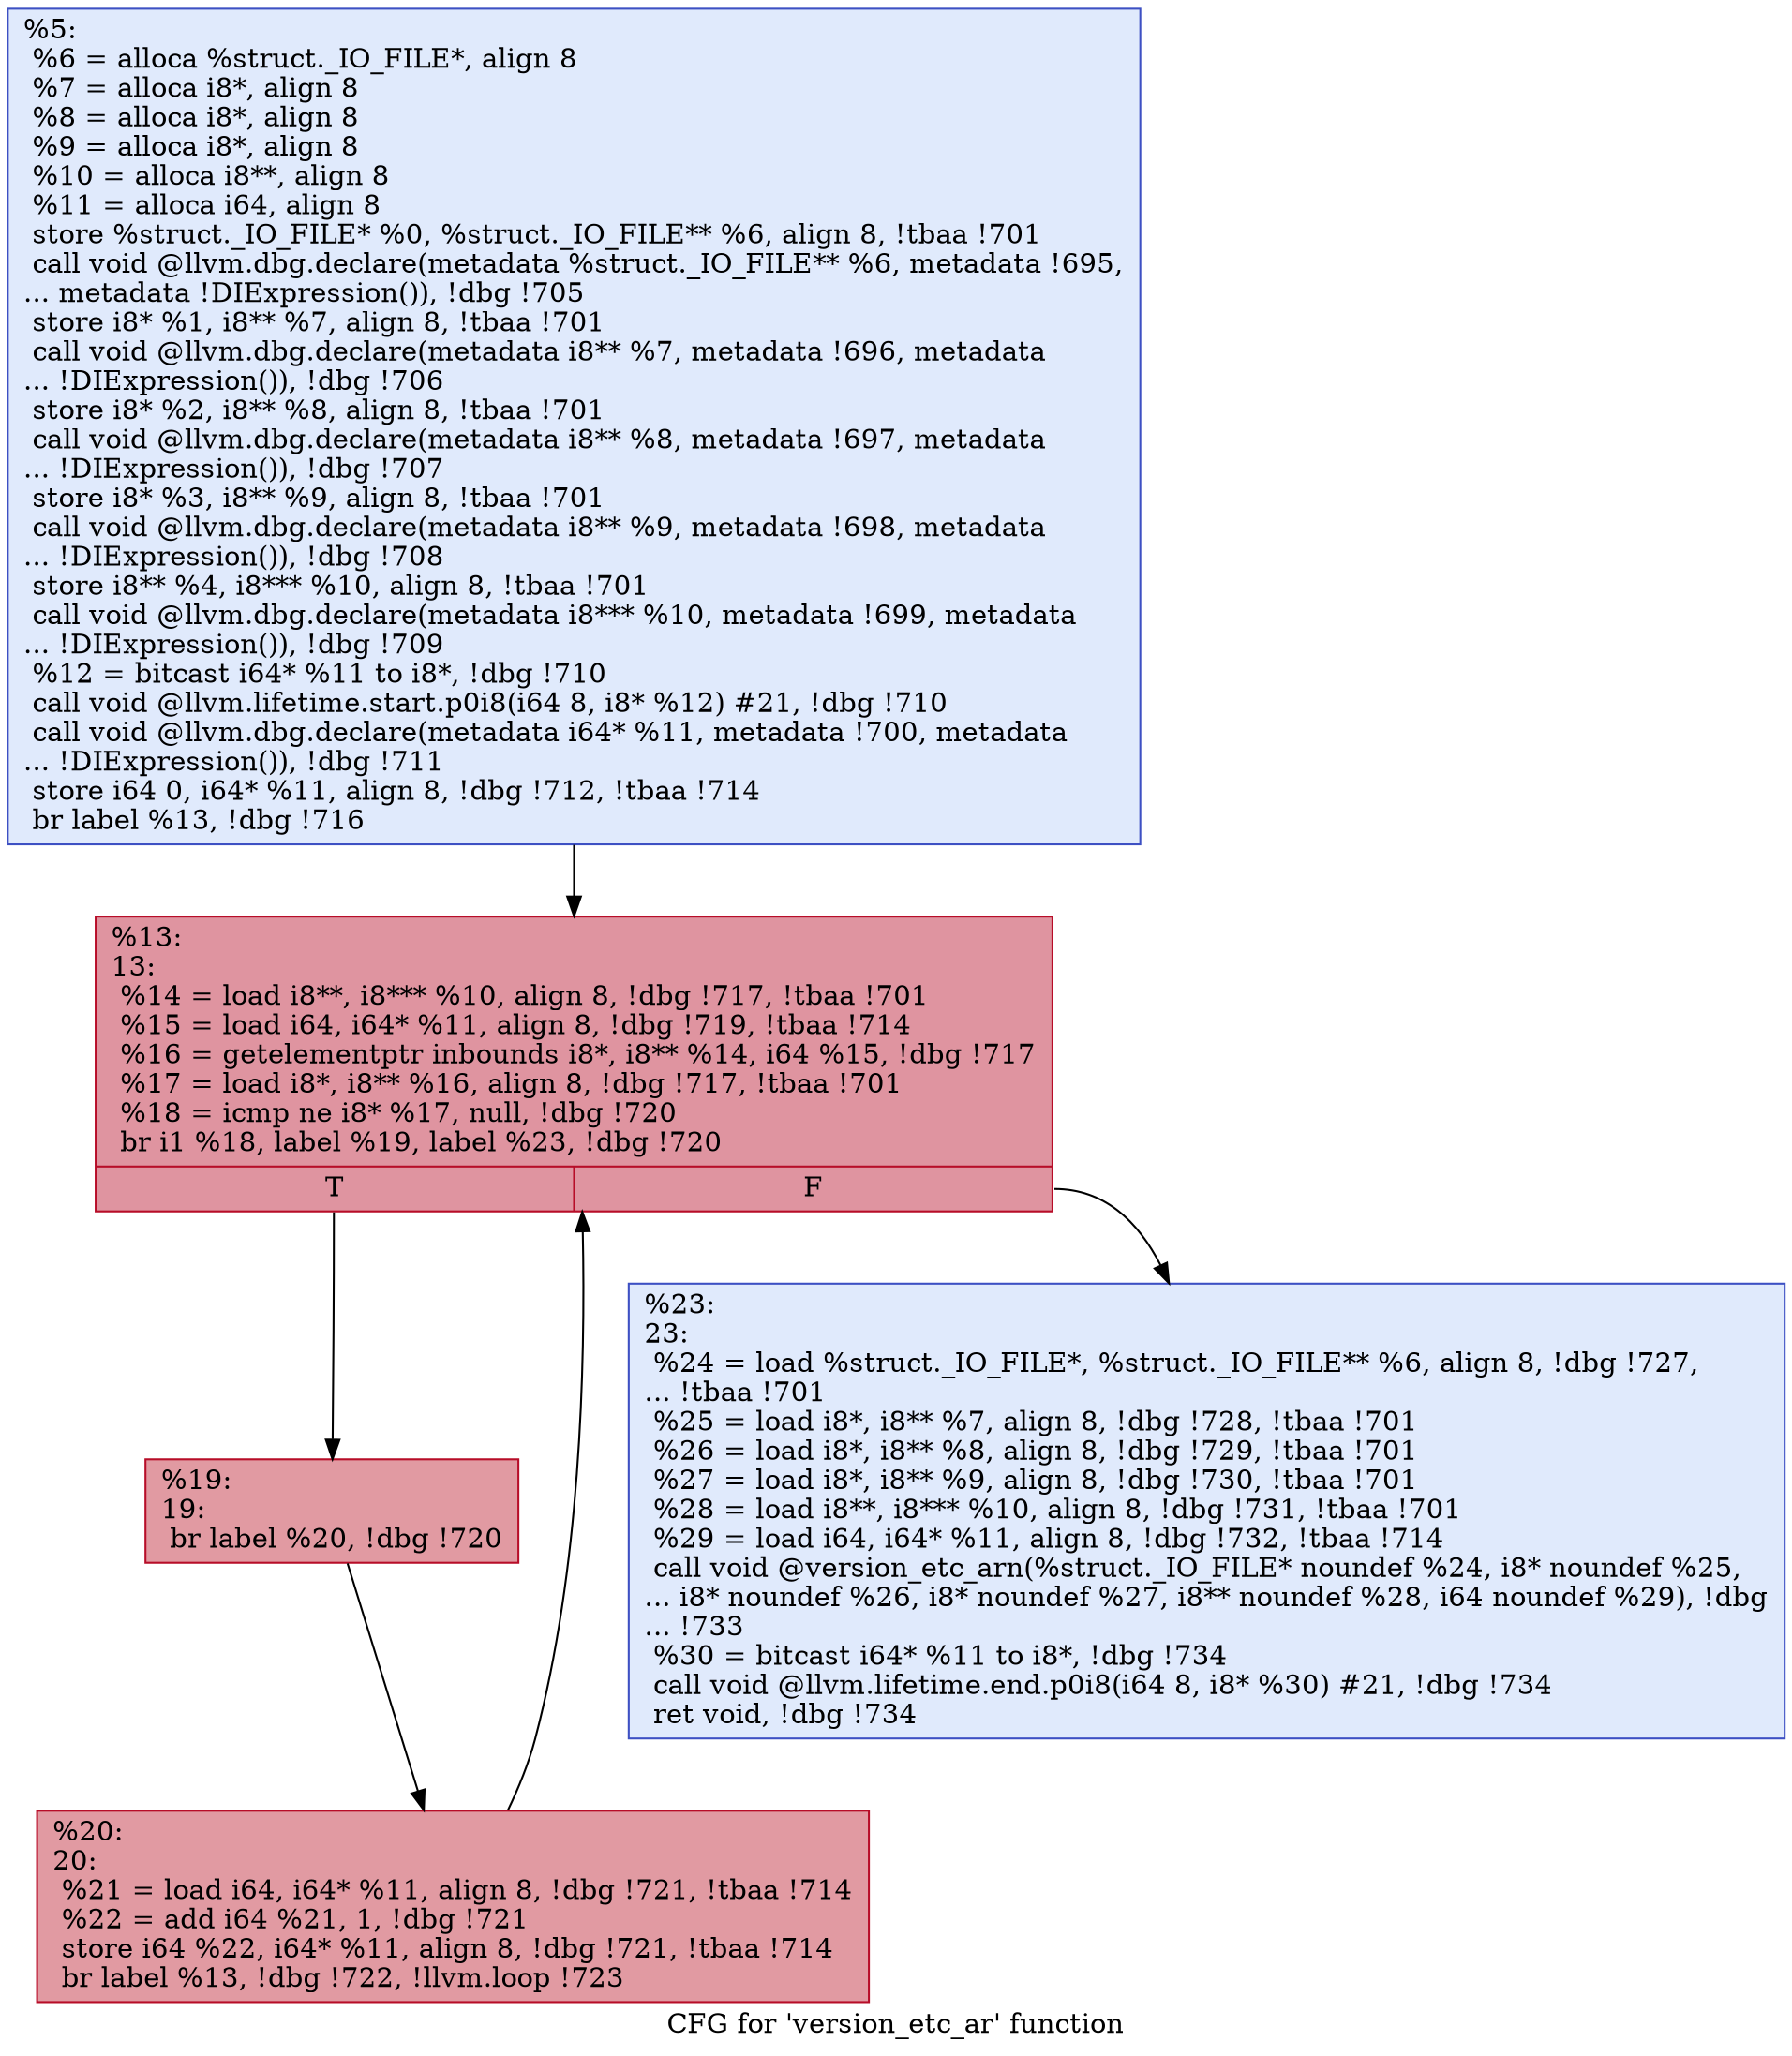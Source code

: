 digraph "CFG for 'version_etc_ar' function" {
	label="CFG for 'version_etc_ar' function";

	Node0x1278250 [shape=record,color="#3d50c3ff", style=filled, fillcolor="#b9d0f970",label="{%5:\l  %6 = alloca %struct._IO_FILE*, align 8\l  %7 = alloca i8*, align 8\l  %8 = alloca i8*, align 8\l  %9 = alloca i8*, align 8\l  %10 = alloca i8**, align 8\l  %11 = alloca i64, align 8\l  store %struct._IO_FILE* %0, %struct._IO_FILE** %6, align 8, !tbaa !701\l  call void @llvm.dbg.declare(metadata %struct._IO_FILE** %6, metadata !695,\l... metadata !DIExpression()), !dbg !705\l  store i8* %1, i8** %7, align 8, !tbaa !701\l  call void @llvm.dbg.declare(metadata i8** %7, metadata !696, metadata\l... !DIExpression()), !dbg !706\l  store i8* %2, i8** %8, align 8, !tbaa !701\l  call void @llvm.dbg.declare(metadata i8** %8, metadata !697, metadata\l... !DIExpression()), !dbg !707\l  store i8* %3, i8** %9, align 8, !tbaa !701\l  call void @llvm.dbg.declare(metadata i8** %9, metadata !698, metadata\l... !DIExpression()), !dbg !708\l  store i8** %4, i8*** %10, align 8, !tbaa !701\l  call void @llvm.dbg.declare(metadata i8*** %10, metadata !699, metadata\l... !DIExpression()), !dbg !709\l  %12 = bitcast i64* %11 to i8*, !dbg !710\l  call void @llvm.lifetime.start.p0i8(i64 8, i8* %12) #21, !dbg !710\l  call void @llvm.dbg.declare(metadata i64* %11, metadata !700, metadata\l... !DIExpression()), !dbg !711\l  store i64 0, i64* %11, align 8, !dbg !712, !tbaa !714\l  br label %13, !dbg !716\l}"];
	Node0x1278250 -> Node0x12782d0;
	Node0x12782d0 [shape=record,color="#b70d28ff", style=filled, fillcolor="#b70d2870",label="{%13:\l13:                                               \l  %14 = load i8**, i8*** %10, align 8, !dbg !717, !tbaa !701\l  %15 = load i64, i64* %11, align 8, !dbg !719, !tbaa !714\l  %16 = getelementptr inbounds i8*, i8** %14, i64 %15, !dbg !717\l  %17 = load i8*, i8** %16, align 8, !dbg !717, !tbaa !701\l  %18 = icmp ne i8* %17, null, !dbg !720\l  br i1 %18, label %19, label %23, !dbg !720\l|{<s0>T|<s1>F}}"];
	Node0x12782d0:s0 -> Node0x1278320;
	Node0x12782d0:s1 -> Node0x12783c0;
	Node0x1278320 [shape=record,color="#b70d28ff", style=filled, fillcolor="#bb1b2c70",label="{%19:\l19:                                               \l  br label %20, !dbg !720\l}"];
	Node0x1278320 -> Node0x1278370;
	Node0x1278370 [shape=record,color="#b70d28ff", style=filled, fillcolor="#bb1b2c70",label="{%20:\l20:                                               \l  %21 = load i64, i64* %11, align 8, !dbg !721, !tbaa !714\l  %22 = add i64 %21, 1, !dbg !721\l  store i64 %22, i64* %11, align 8, !dbg !721, !tbaa !714\l  br label %13, !dbg !722, !llvm.loop !723\l}"];
	Node0x1278370 -> Node0x12782d0;
	Node0x12783c0 [shape=record,color="#3d50c3ff", style=filled, fillcolor="#b9d0f970",label="{%23:\l23:                                               \l  %24 = load %struct._IO_FILE*, %struct._IO_FILE** %6, align 8, !dbg !727,\l... !tbaa !701\l  %25 = load i8*, i8** %7, align 8, !dbg !728, !tbaa !701\l  %26 = load i8*, i8** %8, align 8, !dbg !729, !tbaa !701\l  %27 = load i8*, i8** %9, align 8, !dbg !730, !tbaa !701\l  %28 = load i8**, i8*** %10, align 8, !dbg !731, !tbaa !701\l  %29 = load i64, i64* %11, align 8, !dbg !732, !tbaa !714\l  call void @version_etc_arn(%struct._IO_FILE* noundef %24, i8* noundef %25,\l... i8* noundef %26, i8* noundef %27, i8** noundef %28, i64 noundef %29), !dbg\l... !733\l  %30 = bitcast i64* %11 to i8*, !dbg !734\l  call void @llvm.lifetime.end.p0i8(i64 8, i8* %30) #21, !dbg !734\l  ret void, !dbg !734\l}"];
}
